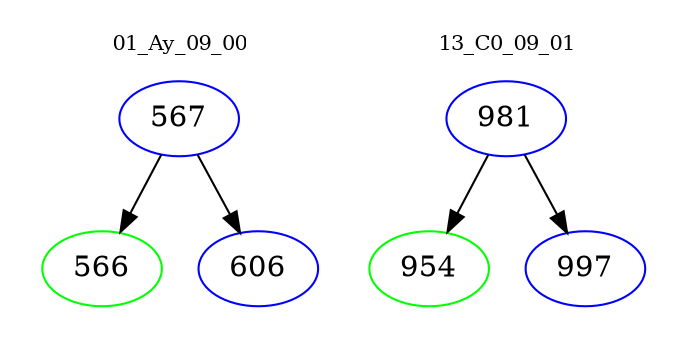 digraph{
subgraph cluster_0 {
color = white
label = "01_Ay_09_00";
fontsize=10;
T0_567 [label="567", color="blue"]
T0_567 -> T0_566 [color="black"]
T0_566 [label="566", color="green"]
T0_567 -> T0_606 [color="black"]
T0_606 [label="606", color="blue"]
}
subgraph cluster_1 {
color = white
label = "13_C0_09_01";
fontsize=10;
T1_981 [label="981", color="blue"]
T1_981 -> T1_954 [color="black"]
T1_954 [label="954", color="green"]
T1_981 -> T1_997 [color="black"]
T1_997 [label="997", color="blue"]
}
}
